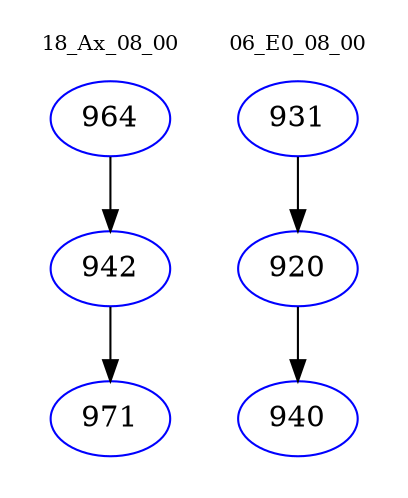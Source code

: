 digraph{
subgraph cluster_0 {
color = white
label = "18_Ax_08_00";
fontsize=10;
T0_964 [label="964", color="blue"]
T0_964 -> T0_942 [color="black"]
T0_942 [label="942", color="blue"]
T0_942 -> T0_971 [color="black"]
T0_971 [label="971", color="blue"]
}
subgraph cluster_1 {
color = white
label = "06_E0_08_00";
fontsize=10;
T1_931 [label="931", color="blue"]
T1_931 -> T1_920 [color="black"]
T1_920 [label="920", color="blue"]
T1_920 -> T1_940 [color="black"]
T1_940 [label="940", color="blue"]
}
}
